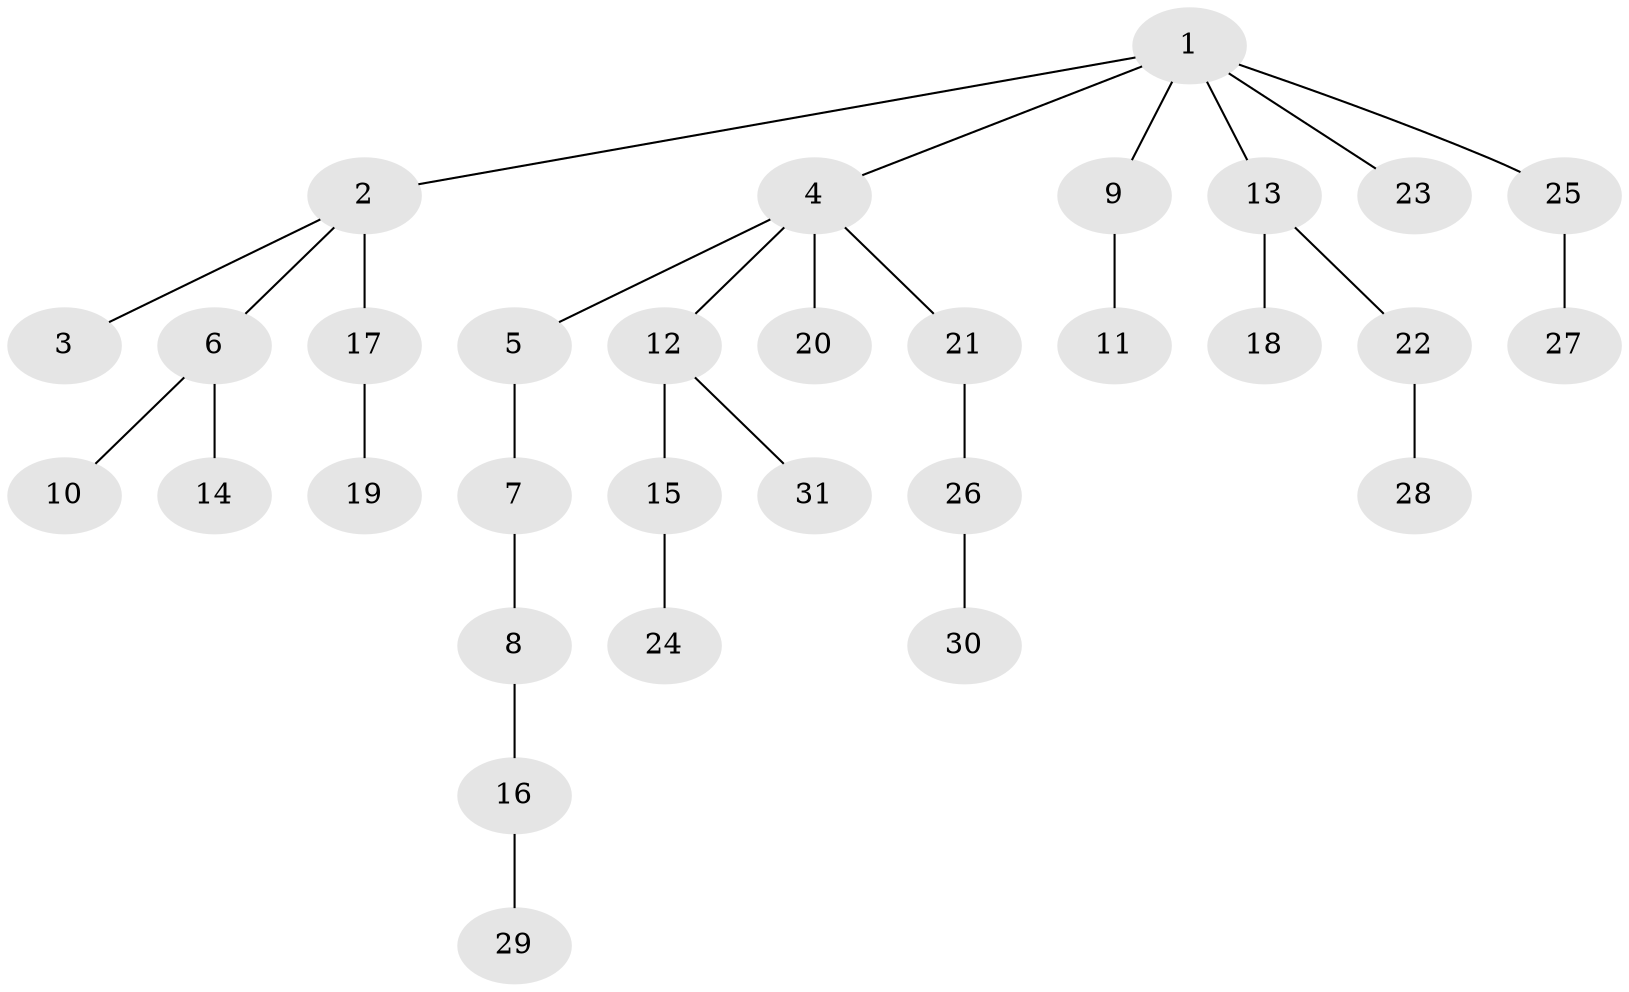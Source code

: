 // original degree distribution, {7: 0.017543859649122806, 6: 0.03508771929824561, 2: 0.24561403508771928, 5: 0.05263157894736842, 3: 0.08771929824561403, 1: 0.543859649122807, 4: 0.017543859649122806}
// Generated by graph-tools (version 1.1) at 2025/51/03/04/25 22:51:40]
// undirected, 31 vertices, 30 edges
graph export_dot {
  node [color=gray90,style=filled];
  1;
  2;
  3;
  4;
  5;
  6;
  7;
  8;
  9;
  10;
  11;
  12;
  13;
  14;
  15;
  16;
  17;
  18;
  19;
  20;
  21;
  22;
  23;
  24;
  25;
  26;
  27;
  28;
  29;
  30;
  31;
  1 -- 2 [weight=1.0];
  1 -- 4 [weight=1.0];
  1 -- 9 [weight=1.0];
  1 -- 13 [weight=1.0];
  1 -- 23 [weight=1.0];
  1 -- 25 [weight=1.0];
  2 -- 3 [weight=1.0];
  2 -- 6 [weight=1.0];
  2 -- 17 [weight=2.0];
  4 -- 5 [weight=1.0];
  4 -- 12 [weight=1.0];
  4 -- 20 [weight=1.0];
  4 -- 21 [weight=1.0];
  5 -- 7 [weight=3.0];
  6 -- 10 [weight=1.0];
  6 -- 14 [weight=2.0];
  7 -- 8 [weight=1.0];
  8 -- 16 [weight=1.0];
  9 -- 11 [weight=1.0];
  12 -- 15 [weight=2.0];
  12 -- 31 [weight=1.0];
  13 -- 18 [weight=1.0];
  13 -- 22 [weight=1.0];
  15 -- 24 [weight=1.0];
  16 -- 29 [weight=1.0];
  17 -- 19 [weight=1.0];
  21 -- 26 [weight=1.0];
  22 -- 28 [weight=1.0];
  25 -- 27 [weight=1.0];
  26 -- 30 [weight=1.0];
}
